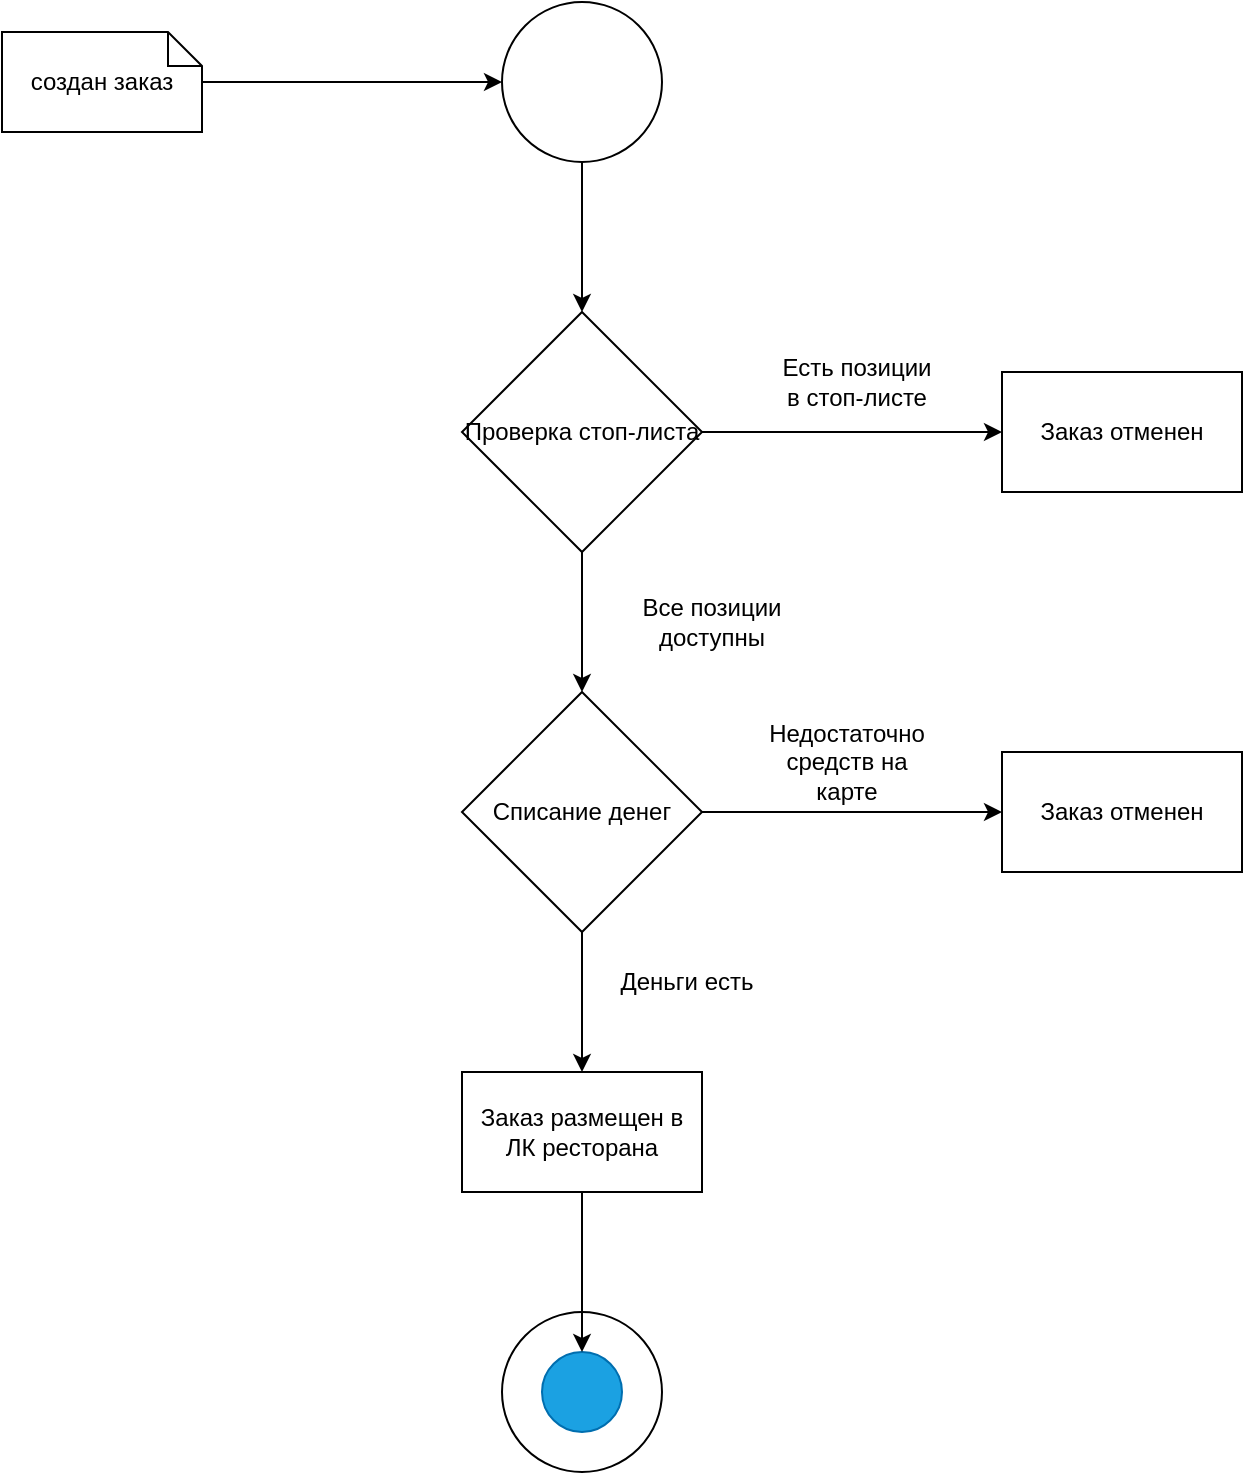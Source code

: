 <mxfile version="24.4.8" type="device">
  <diagram name="Page-1" id="e7e014a7-5840-1c2e-5031-d8a46d1fe8dd">
    <mxGraphModel dx="1114" dy="774" grid="1" gridSize="10" guides="1" tooltips="1" connect="1" arrows="1" fold="1" page="1" pageScale="1" pageWidth="1169" pageHeight="826" background="none" math="0" shadow="0">
      <root>
        <mxCell id="0" />
        <mxCell id="1" parent="0" />
        <mxCell id="9L3R9ktRO2dcpBMVk1R0-45" style="edgeStyle=orthogonalEdgeStyle;rounded=0;orthogonalLoop=1;jettySize=auto;html=1;" edge="1" parent="1" source="9L3R9ktRO2dcpBMVk1R0-43" target="9L3R9ktRO2dcpBMVk1R0-44">
          <mxGeometry relative="1" as="geometry" />
        </mxCell>
        <mxCell id="9L3R9ktRO2dcpBMVk1R0-43" value="создан заказ" style="shape=note;whiteSpace=wrap;size=17" vertex="1" parent="1">
          <mxGeometry x="140" y="100" width="100" height="50" as="geometry" />
        </mxCell>
        <mxCell id="9L3R9ktRO2dcpBMVk1R0-53" style="edgeStyle=orthogonalEdgeStyle;rounded=0;orthogonalLoop=1;jettySize=auto;html=1;entryX=0.5;entryY=0;entryDx=0;entryDy=0;" edge="1" parent="1" source="9L3R9ktRO2dcpBMVk1R0-44" target="9L3R9ktRO2dcpBMVk1R0-48">
          <mxGeometry relative="1" as="geometry" />
        </mxCell>
        <mxCell id="9L3R9ktRO2dcpBMVk1R0-44" value="" style="ellipse;whiteSpace=wrap;html=1;aspect=fixed;" vertex="1" parent="1">
          <mxGeometry x="390" y="85" width="80" height="80" as="geometry" />
        </mxCell>
        <mxCell id="9L3R9ktRO2dcpBMVk1R0-52" style="edgeStyle=orthogonalEdgeStyle;rounded=0;orthogonalLoop=1;jettySize=auto;html=1;entryX=0;entryY=0.5;entryDx=0;entryDy=0;" edge="1" parent="1" source="9L3R9ktRO2dcpBMVk1R0-48" target="9L3R9ktRO2dcpBMVk1R0-51">
          <mxGeometry relative="1" as="geometry" />
        </mxCell>
        <mxCell id="9L3R9ktRO2dcpBMVk1R0-58" style="edgeStyle=orthogonalEdgeStyle;rounded=0;orthogonalLoop=1;jettySize=auto;html=1;entryX=0.5;entryY=0;entryDx=0;entryDy=0;" edge="1" parent="1" source="9L3R9ktRO2dcpBMVk1R0-48" target="9L3R9ktRO2dcpBMVk1R0-57">
          <mxGeometry relative="1" as="geometry" />
        </mxCell>
        <mxCell id="9L3R9ktRO2dcpBMVk1R0-48" value="Проверка стоп-листа" style="rhombus;whiteSpace=wrap;html=1;" vertex="1" parent="1">
          <mxGeometry x="370" y="240" width="120" height="120" as="geometry" />
        </mxCell>
        <mxCell id="9L3R9ktRO2dcpBMVk1R0-51" value="Заказ отменен" style="rounded=0;whiteSpace=wrap;html=1;" vertex="1" parent="1">
          <mxGeometry x="640" y="270" width="120" height="60" as="geometry" />
        </mxCell>
        <mxCell id="9L3R9ktRO2dcpBMVk1R0-54" value="Есть позиции в стоп-листе" style="text;html=1;align=center;verticalAlign=middle;whiteSpace=wrap;rounded=0;" vertex="1" parent="1">
          <mxGeometry x="525" y="260" width="85" height="30" as="geometry" />
        </mxCell>
        <mxCell id="9L3R9ktRO2dcpBMVk1R0-60" style="edgeStyle=orthogonalEdgeStyle;rounded=0;orthogonalLoop=1;jettySize=auto;html=1;entryX=0;entryY=0.5;entryDx=0;entryDy=0;" edge="1" parent="1" source="9L3R9ktRO2dcpBMVk1R0-57" target="9L3R9ktRO2dcpBMVk1R0-59">
          <mxGeometry relative="1" as="geometry" />
        </mxCell>
        <mxCell id="9L3R9ktRO2dcpBMVk1R0-68" style="edgeStyle=orthogonalEdgeStyle;rounded=0;orthogonalLoop=1;jettySize=auto;html=1;entryX=0.5;entryY=0;entryDx=0;entryDy=0;" edge="1" parent="1" source="9L3R9ktRO2dcpBMVk1R0-57" target="9L3R9ktRO2dcpBMVk1R0-66">
          <mxGeometry relative="1" as="geometry" />
        </mxCell>
        <mxCell id="9L3R9ktRO2dcpBMVk1R0-57" value="Списание денег" style="rhombus;whiteSpace=wrap;html=1;" vertex="1" parent="1">
          <mxGeometry x="370" y="430" width="120" height="120" as="geometry" />
        </mxCell>
        <mxCell id="9L3R9ktRO2dcpBMVk1R0-59" value="Заказ отменен" style="rounded=0;whiteSpace=wrap;html=1;" vertex="1" parent="1">
          <mxGeometry x="640" y="460" width="120" height="60" as="geometry" />
        </mxCell>
        <mxCell id="9L3R9ktRO2dcpBMVk1R0-61" value="Недостаточно средств на карте" style="text;html=1;align=center;verticalAlign=middle;whiteSpace=wrap;rounded=0;" vertex="1" parent="1">
          <mxGeometry x="520" y="450" width="85" height="30" as="geometry" />
        </mxCell>
        <mxCell id="9L3R9ktRO2dcpBMVk1R0-62" value="Все позиции доступны" style="text;html=1;align=center;verticalAlign=middle;whiteSpace=wrap;rounded=0;" vertex="1" parent="1">
          <mxGeometry x="440" y="380" width="110" height="30" as="geometry" />
        </mxCell>
        <mxCell id="9L3R9ktRO2dcpBMVk1R0-64" value="" style="ellipse;whiteSpace=wrap;html=1;aspect=fixed;" vertex="1" parent="1">
          <mxGeometry x="390" y="740" width="80" height="80" as="geometry" />
        </mxCell>
        <mxCell id="9L3R9ktRO2dcpBMVk1R0-65" value="" style="ellipse;whiteSpace=wrap;html=1;aspect=fixed;fillColor=#1ba1e2;fontColor=#ffffff;strokeColor=#006EAF;" vertex="1" parent="1">
          <mxGeometry x="410" y="760" width="40" height="40" as="geometry" />
        </mxCell>
        <mxCell id="9L3R9ktRO2dcpBMVk1R0-69" value="" style="edgeStyle=orthogonalEdgeStyle;rounded=0;orthogonalLoop=1;jettySize=auto;html=1;" edge="1" parent="1" source="9L3R9ktRO2dcpBMVk1R0-66" target="9L3R9ktRO2dcpBMVk1R0-65">
          <mxGeometry relative="1" as="geometry" />
        </mxCell>
        <mxCell id="9L3R9ktRO2dcpBMVk1R0-66" value="Заказ размещен в ЛК ресторана" style="rounded=0;whiteSpace=wrap;html=1;" vertex="1" parent="1">
          <mxGeometry x="370" y="620" width="120" height="60" as="geometry" />
        </mxCell>
        <mxCell id="9L3R9ktRO2dcpBMVk1R0-70" value="Деньги есть" style="text;html=1;align=center;verticalAlign=middle;whiteSpace=wrap;rounded=0;" vertex="1" parent="1">
          <mxGeometry x="440" y="560" width="85" height="30" as="geometry" />
        </mxCell>
      </root>
    </mxGraphModel>
  </diagram>
</mxfile>
